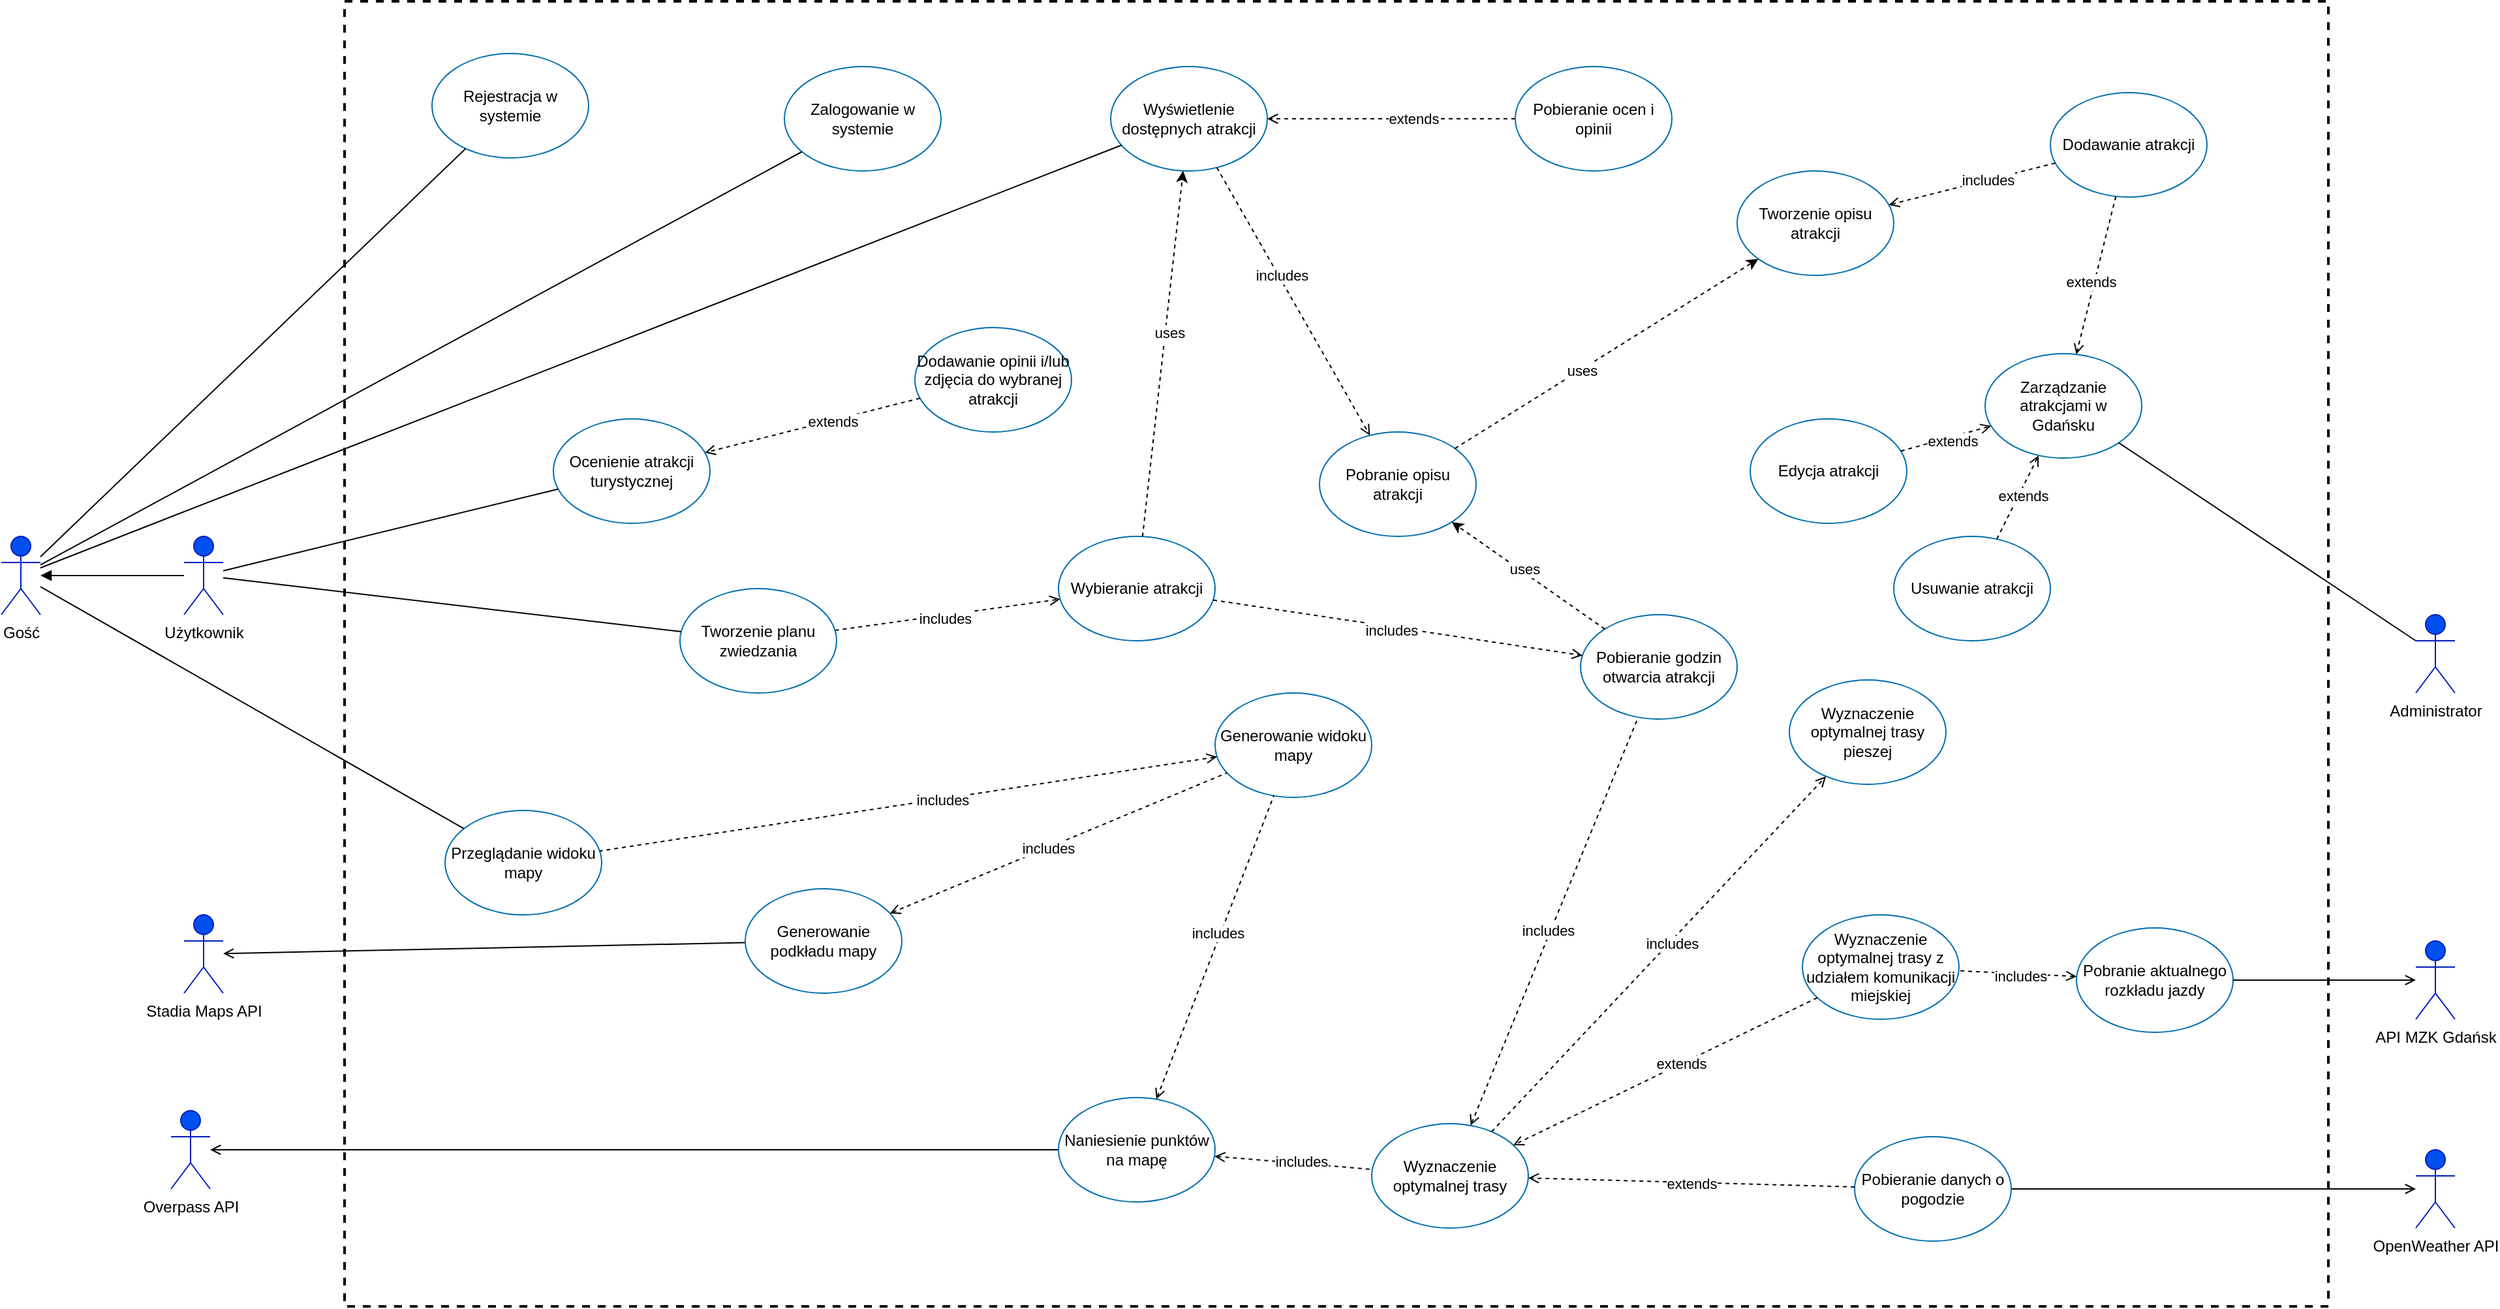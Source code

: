 <mxfile version="22.1.18" type="device">
  <diagram name="Page-1" id="C9d8MpuItcUvbLGoyvss">
    <mxGraphModel dx="4247" dy="3472" grid="1" gridSize="10" guides="1" tooltips="1" connect="1" arrows="1" fold="1" page="1" pageScale="1" pageWidth="827" pageHeight="1169" background="#ffffff" math="0" shadow="0">
      <root>
        <mxCell id="0" />
        <mxCell id="1" parent="0" />
        <mxCell id="7sf5Xx8Vd-Fm_SYYMnIb-26" value="" style="rounded=0;whiteSpace=wrap;html=1;fillColor=none;strokeWidth=2;dashed=1;" vertex="1" parent="1">
          <mxGeometry x="-1107" y="-2300" width="1520" height="1000" as="geometry" />
        </mxCell>
        <mxCell id="IalU3Qp8wOLGq1ezxt7x-2" value="API MZK Gdańsk" style="shape=umlActor;verticalLabelPosition=bottom;verticalAlign=top;html=1;outlineConnect=0;fillColor=#0050ef;fontColor=#000000;strokeColor=#001DBC;" parent="1" vertex="1">
          <mxGeometry x="480" y="-1580" width="30" height="60" as="geometry" />
        </mxCell>
        <mxCell id="IalU3Qp8wOLGq1ezxt7x-3" value="Użytkownik" style="shape=umlActor;verticalLabelPosition=bottom;verticalAlign=top;html=1;outlineConnect=0;fillColor=#0050ef;fontColor=#000000;strokeColor=#001DBC;" parent="1" vertex="1">
          <mxGeometry x="-1230" y="-1890" width="30" height="60" as="geometry" />
        </mxCell>
        <mxCell id="IalU3Qp8wOLGq1ezxt7x-4" value="Administrator" style="shape=umlActor;verticalLabelPosition=bottom;verticalAlign=top;html=1;outlineConnect=0;fillColor=#0050ef;fontColor=#000000;strokeColor=#001DBC;" parent="1" vertex="1">
          <mxGeometry x="480" y="-1830" width="30" height="60" as="geometry" />
        </mxCell>
        <mxCell id="IalU3Qp8wOLGq1ezxt7x-5" value="OpenWeather API" style="shape=umlActor;verticalLabelPosition=bottom;verticalAlign=top;html=1;outlineConnect=0;fontColor=#000000;fillColor=#0050ef;strokeColor=#001DBC;" parent="1" vertex="1">
          <mxGeometry x="480" y="-1420" width="30" height="60" as="geometry" />
        </mxCell>
        <mxCell id="IalU3Qp8wOLGq1ezxt7x-7" value="Overpass API" style="shape=umlActor;verticalLabelPosition=bottom;verticalAlign=top;html=1;outlineConnect=0;fillColor=#0050ef;fontColor=#000000;strokeColor=#001DBC;" parent="1" vertex="1">
          <mxGeometry x="-1240" y="-1450" width="30" height="60" as="geometry" />
        </mxCell>
        <mxCell id="IalU3Qp8wOLGq1ezxt7x-8" value="Stadia Maps API" style="shape=umlActor;verticalLabelPosition=bottom;verticalAlign=top;html=1;outlineConnect=0;fillColor=#0050ef;fontColor=#000000;strokeColor=#001DBC;" parent="1" vertex="1">
          <mxGeometry x="-1230" y="-1600" width="30" height="60" as="geometry" />
        </mxCell>
        <mxCell id="IalU3Qp8wOLGq1ezxt7x-14" value="&lt;font color=&quot;#000000&quot;&gt;Przeglądanie widoku mapy&lt;/font&gt;" style="ellipse;whiteSpace=wrap;html=1;fillColor=none;fontColor=default;strokeColor=#006EAF;labelBackgroundColor=none;labelBorderColor=none;labelPosition=center;verticalLabelPosition=middle;align=center;verticalAlign=middle;" parent="1" vertex="1">
          <mxGeometry x="-1030" y="-1680" width="120" height="80" as="geometry" />
        </mxCell>
        <mxCell id="IalU3Qp8wOLGq1ezxt7x-17" value="" style="endArrow=none;html=1;rounded=0;strokeColor=#000000;endFill=0;" parent="1" source="7sf5Xx8Vd-Fm_SYYMnIb-1" target="IalU3Qp8wOLGq1ezxt7x-14" edge="1">
          <mxGeometry width="50" height="50" relative="1" as="geometry">
            <mxPoint x="-220" y="-1690" as="sourcePoint" />
            <mxPoint x="-190" y="-1650" as="targetPoint" />
          </mxGeometry>
        </mxCell>
        <mxCell id="IalU3Qp8wOLGq1ezxt7x-18" value="&lt;font color=&quot;#000000&quot;&gt;Zarządzanie atrakcjami w Gdańsku&lt;/font&gt;" style="ellipse;whiteSpace=wrap;html=1;fillColor=none;fontColor=default;strokeColor=#006EAF;labelBackgroundColor=none;labelBorderColor=none;labelPosition=center;verticalLabelPosition=middle;align=center;verticalAlign=middle;" parent="1" vertex="1">
          <mxGeometry x="150" y="-2030" width="120" height="80" as="geometry" />
        </mxCell>
        <mxCell id="IalU3Qp8wOLGq1ezxt7x-20" value="" style="endArrow=none;html=1;rounded=0;strokeColor=#000000;endFill=0;" parent="1" source="IalU3Qp8wOLGq1ezxt7x-4" target="IalU3Qp8wOLGq1ezxt7x-18" edge="1">
          <mxGeometry width="50" height="50" relative="1" as="geometry">
            <mxPoint x="320" y="-1220" as="sourcePoint" />
            <mxPoint x="380" y="-1170" as="targetPoint" />
          </mxGeometry>
        </mxCell>
        <mxCell id="IalU3Qp8wOLGq1ezxt7x-21" value="&lt;font color=&quot;#000000&quot;&gt;Zalogowanie w systemie&lt;/font&gt;" style="ellipse;whiteSpace=wrap;html=1;fillColor=none;fontColor=default;strokeColor=#006EAF;labelBackgroundColor=none;labelBorderColor=none;labelPosition=center;verticalLabelPosition=middle;align=center;verticalAlign=middle;" parent="1" vertex="1">
          <mxGeometry x="-770" y="-2250" width="120" height="80" as="geometry" />
        </mxCell>
        <mxCell id="IalU3Qp8wOLGq1ezxt7x-22" value="&lt;font color=&quot;#000000&quot;&gt;Rejestracja w systemie&lt;/font&gt;" style="ellipse;whiteSpace=wrap;html=1;fillColor=none;fontColor=default;strokeColor=#006EAF;labelBackgroundColor=none;labelBorderColor=none;labelPosition=center;verticalLabelPosition=middle;align=center;verticalAlign=middle;" parent="1" vertex="1">
          <mxGeometry x="-1040" y="-2260" width="120" height="80" as="geometry" />
        </mxCell>
        <mxCell id="IalU3Qp8wOLGq1ezxt7x-23" value="" style="endArrow=none;html=1;rounded=0;strokeColor=#000000;endFill=0;" parent="1" source="7sf5Xx8Vd-Fm_SYYMnIb-1" target="IalU3Qp8wOLGq1ezxt7x-22" edge="1">
          <mxGeometry width="50" height="50" relative="1" as="geometry">
            <mxPoint x="-285.5" y="-1680" as="sourcePoint" />
            <mxPoint x="-184.5" y="-1600" as="targetPoint" />
          </mxGeometry>
        </mxCell>
        <mxCell id="IalU3Qp8wOLGq1ezxt7x-24" value="" style="endArrow=none;html=1;rounded=0;strokeColor=#000000;endFill=0;" parent="1" source="7sf5Xx8Vd-Fm_SYYMnIb-1" target="IalU3Qp8wOLGq1ezxt7x-21" edge="1">
          <mxGeometry width="50" height="50" relative="1" as="geometry">
            <mxPoint x="-241" y="-1740" as="sourcePoint" />
            <mxPoint x="-140" y="-1660" as="targetPoint" />
          </mxGeometry>
        </mxCell>
        <mxCell id="IalU3Qp8wOLGq1ezxt7x-25" value="&lt;font color=&quot;#000000&quot;&gt;Ocenienie atrakcji turystycznej&lt;/font&gt;" style="ellipse;whiteSpace=wrap;html=1;fillColor=none;fontColor=default;strokeColor=#006EAF;labelBackgroundColor=none;labelBorderColor=none;labelPosition=center;verticalLabelPosition=middle;align=center;verticalAlign=middle;" parent="1" vertex="1">
          <mxGeometry x="-947" y="-1980" width="120" height="80" as="geometry" />
        </mxCell>
        <mxCell id="IalU3Qp8wOLGq1ezxt7x-26" value="&lt;font color=&quot;#000000&quot;&gt;Wyświetlenie dostępnych atrakcji&lt;/font&gt;" style="ellipse;whiteSpace=wrap;html=1;fillColor=none;fontColor=default;strokeColor=#006EAF;labelBackgroundColor=none;labelBorderColor=none;labelPosition=center;verticalLabelPosition=middle;align=center;verticalAlign=middle;" parent="1" vertex="1">
          <mxGeometry x="-520" y="-2250" width="120" height="80" as="geometry" />
        </mxCell>
        <mxCell id="th1LVJvLsEBEdFRdq_l_-1" value="" style="endArrow=none;html=1;rounded=0;strokeColor=#000000;endFill=0;" parent="1" source="7sf5Xx8Vd-Fm_SYYMnIb-1" target="IalU3Qp8wOLGq1ezxt7x-26" edge="1">
          <mxGeometry width="50" height="50" relative="1" as="geometry">
            <mxPoint x="-210" y="-1720" as="sourcePoint" />
            <mxPoint x="-109" y="-1641" as="targetPoint" />
          </mxGeometry>
        </mxCell>
        <mxCell id="th1LVJvLsEBEdFRdq_l_-3" value="" style="endArrow=open;html=1;rounded=0;strokeColor=#000000;endFill=0;dashed=1;" parent="1" source="buizesCZviwUODSCSaA0-46" target="IalU3Qp8wOLGq1ezxt7x-26" edge="1">
          <mxGeometry width="50" height="50" relative="1" as="geometry">
            <mxPoint x="-740" y="-2260" as="sourcePoint" />
            <mxPoint x="-120" y="-1930" as="targetPoint" />
          </mxGeometry>
        </mxCell>
        <mxCell id="buizesCZviwUODSCSaA0-43" value="extends" style="edgeLabel;html=1;align=center;verticalAlign=middle;resizable=0;points=[];" parent="th1LVJvLsEBEdFRdq_l_-3" vertex="1" connectable="0">
          <mxGeometry x="-0.178" y="1" relative="1" as="geometry">
            <mxPoint y="-1" as="offset" />
          </mxGeometry>
        </mxCell>
        <mxCell id="th1LVJvLsEBEdFRdq_l_-4" value="&lt;font color=&quot;#000000&quot;&gt;Dodawanie opinii i/lub zdjęcia do wybranej atrakcji&lt;/font&gt;" style="ellipse;whiteSpace=wrap;html=1;fillColor=none;fontColor=default;strokeColor=#006EAF;labelBackgroundColor=none;labelBorderColor=none;labelPosition=center;verticalLabelPosition=middle;align=center;verticalAlign=middle;" parent="1" vertex="1">
          <mxGeometry x="-670" y="-2050" width="120" height="80" as="geometry" />
        </mxCell>
        <mxCell id="th1LVJvLsEBEdFRdq_l_-6" value="&lt;font color=&quot;#000000&quot;&gt;Wyznaczenie optymalnej trasy pieszej&lt;/font&gt;" style="ellipse;whiteSpace=wrap;html=1;fillColor=none;fontColor=default;strokeColor=#006EAF;labelBackgroundColor=none;labelBorderColor=none;labelPosition=center;verticalLabelPosition=middle;align=center;verticalAlign=middle;" parent="1" vertex="1">
          <mxGeometry y="-1780" width="120" height="80" as="geometry" />
        </mxCell>
        <mxCell id="th1LVJvLsEBEdFRdq_l_-7" value="" style="endArrow=open;html=1;rounded=0;strokeColor=#000000;endFill=0;dashed=1;" parent="1" source="buizesCZviwUODSCSaA0-52" target="buizesCZviwUODSCSaA0-49" edge="1">
          <mxGeometry width="50" height="50" relative="1" as="geometry">
            <mxPoint x="-261.033" y="-1656.885" as="sourcePoint" />
            <mxPoint x="-220" y="-1680" as="targetPoint" />
          </mxGeometry>
        </mxCell>
        <mxCell id="buizesCZviwUODSCSaA0-59" value="includes" style="edgeLabel;html=1;align=center;verticalAlign=middle;resizable=0;points=[];" parent="th1LVJvLsEBEdFRdq_l_-7" vertex="1" connectable="0">
          <mxGeometry x="-0.033" y="-2" relative="1" as="geometry">
            <mxPoint as="offset" />
          </mxGeometry>
        </mxCell>
        <mxCell id="th1LVJvLsEBEdFRdq_l_-8" value="&lt;font color=&quot;#000000&quot;&gt;Wyznaczenie optymalnej trasy z udziałem komunikacji miejskiej&lt;/font&gt;" style="ellipse;whiteSpace=wrap;html=1;fillColor=none;fontColor=default;strokeColor=#006EAF;labelBackgroundColor=none;labelBorderColor=none;labelPosition=center;verticalLabelPosition=middle;align=center;verticalAlign=middle;" parent="1" vertex="1">
          <mxGeometry x="10" y="-1600" width="120" height="80" as="geometry" />
        </mxCell>
        <mxCell id="th1LVJvLsEBEdFRdq_l_-11" value="&lt;font color=&quot;#000000&quot;&gt;Pobranie aktualnego rozkładu jazdy&lt;/font&gt;" style="ellipse;whiteSpace=wrap;html=1;fillColor=none;fontColor=default;strokeColor=#006EAF;labelBackgroundColor=none;labelBorderColor=none;labelPosition=center;verticalLabelPosition=middle;align=center;verticalAlign=middle;" parent="1" vertex="1">
          <mxGeometry x="220" y="-1590" width="120" height="80" as="geometry" />
        </mxCell>
        <mxCell id="th1LVJvLsEBEdFRdq_l_-12" value="" style="endArrow=open;html=1;rounded=0;strokeColor=#000000;endFill=0;" parent="1" source="th1LVJvLsEBEdFRdq_l_-14" target="IalU3Qp8wOLGq1ezxt7x-5" edge="1">
          <mxGeometry width="50" height="50" relative="1" as="geometry">
            <mxPoint x="210" y="-1580" as="sourcePoint" />
            <mxPoint x="280" y="-1210" as="targetPoint" />
          </mxGeometry>
        </mxCell>
        <mxCell id="th1LVJvLsEBEdFRdq_l_-13" value="" style="endArrow=none;html=1;rounded=0;strokeColor=#000000;endFill=0;dashed=1;startArrow=open;startFill=0;" parent="1" source="th1LVJvLsEBEdFRdq_l_-11" target="th1LVJvLsEBEdFRdq_l_-8" edge="1">
          <mxGeometry width="50" height="50" relative="1" as="geometry">
            <mxPoint x="125" y="-1500" as="sourcePoint" />
            <mxPoint x="75" y="-1500" as="targetPoint" />
          </mxGeometry>
        </mxCell>
        <mxCell id="buizesCZviwUODSCSaA0-40" value="includes" style="edgeLabel;html=1;align=center;verticalAlign=middle;resizable=0;points=[];" parent="th1LVJvLsEBEdFRdq_l_-13" vertex="1" connectable="0">
          <mxGeometry x="-0.052" y="2" relative="1" as="geometry">
            <mxPoint as="offset" />
          </mxGeometry>
        </mxCell>
        <mxCell id="th1LVJvLsEBEdFRdq_l_-14" value="&lt;font color=&quot;#000000&quot;&gt;Pobieranie danych o pogodzie&lt;/font&gt;" style="ellipse;whiteSpace=wrap;html=1;fillColor=none;fontColor=default;strokeColor=#006EAF;labelBackgroundColor=none;labelBorderColor=none;labelPosition=center;verticalLabelPosition=middle;align=center;verticalAlign=middle;" parent="1" vertex="1">
          <mxGeometry x="50" y="-1430" width="120" height="80" as="geometry" />
        </mxCell>
        <mxCell id="th1LVJvLsEBEdFRdq_l_-15" value="" style="endArrow=open;html=1;rounded=0;strokeColor=#000000;endFill=0;" parent="1" source="th1LVJvLsEBEdFRdq_l_-11" target="IalU3Qp8wOLGq1ezxt7x-2" edge="1">
          <mxGeometry width="50" height="50" relative="1" as="geometry">
            <mxPoint x="250" y="-1450" as="sourcePoint" />
            <mxPoint x="150" y="-1400" as="targetPoint" />
          </mxGeometry>
        </mxCell>
        <mxCell id="th1LVJvLsEBEdFRdq_l_-18" value="" style="endArrow=open;html=1;rounded=0;strokeColor=#000000;endFill=0;dashed=1;startArrow=none;startFill=0;" parent="1" source="th1LVJvLsEBEdFRdq_l_-14" target="buizesCZviwUODSCSaA0-8" edge="1">
          <mxGeometry width="50" height="50" relative="1" as="geometry">
            <mxPoint x="70" y="-1585" as="sourcePoint" />
            <mxPoint x="20" y="-1635" as="targetPoint" />
          </mxGeometry>
        </mxCell>
        <mxCell id="buizesCZviwUODSCSaA0-33" value="extends" style="edgeLabel;html=1;align=center;verticalAlign=middle;resizable=0;points=[];" parent="th1LVJvLsEBEdFRdq_l_-18" vertex="1" connectable="0">
          <mxGeometry x="0.004" y="1" relative="1" as="geometry">
            <mxPoint as="offset" />
          </mxGeometry>
        </mxCell>
        <mxCell id="th1LVJvLsEBEdFRdq_l_-19" value="&lt;font color=&quot;#000000&quot;&gt;Generowanie widoku mapy&lt;/font&gt;" style="ellipse;whiteSpace=wrap;html=1;fillColor=none;fontColor=default;strokeColor=#006EAF;labelBackgroundColor=none;labelBorderColor=none;labelPosition=center;verticalLabelPosition=middle;align=center;verticalAlign=middle;" parent="1" vertex="1">
          <mxGeometry x="-440" y="-1770" width="120" height="80" as="geometry" />
        </mxCell>
        <mxCell id="th1LVJvLsEBEdFRdq_l_-20" value="" style="endArrow=none;html=1;rounded=0;strokeColor=#000000;endFill=0;dashed=1;startArrow=open;startFill=0;" parent="1" source="th1LVJvLsEBEdFRdq_l_-19" target="IalU3Qp8wOLGq1ezxt7x-14" edge="1">
          <mxGeometry width="50" height="50" relative="1" as="geometry">
            <mxPoint x="-17" y="-1350" as="sourcePoint" />
            <mxPoint x="75" y="-1158" as="targetPoint" />
          </mxGeometry>
        </mxCell>
        <mxCell id="buizesCZviwUODSCSaA0-39" value="includes" style="edgeLabel;html=1;align=center;verticalAlign=middle;resizable=0;points=[];" parent="th1LVJvLsEBEdFRdq_l_-20" vertex="1" connectable="0">
          <mxGeometry x="-0.11" y="1" relative="1" as="geometry">
            <mxPoint as="offset" />
          </mxGeometry>
        </mxCell>
        <mxCell id="th1LVJvLsEBEdFRdq_l_-21" value="" style="endArrow=open;html=1;rounded=0;strokeColor=#000000;endFill=0;" parent="1" source="th1LVJvLsEBEdFRdq_l_-23" target="IalU3Qp8wOLGq1ezxt7x-8" edge="1">
          <mxGeometry width="50" height="50" relative="1" as="geometry">
            <mxPoint x="-350" y="-1280" as="sourcePoint" />
            <mxPoint x="-208" y="-1290" as="targetPoint" />
          </mxGeometry>
        </mxCell>
        <mxCell id="th1LVJvLsEBEdFRdq_l_-22" value="" style="endArrow=open;html=1;rounded=0;strokeColor=#000000;endFill=0;" parent="1" source="th1LVJvLsEBEdFRdq_l_-24" target="IalU3Qp8wOLGq1ezxt7x-7" edge="1">
          <mxGeometry width="50" height="50" relative="1" as="geometry">
            <mxPoint x="-105" y="-1280" as="sourcePoint" />
            <mxPoint x="190" y="-1180" as="targetPoint" />
          </mxGeometry>
        </mxCell>
        <mxCell id="th1LVJvLsEBEdFRdq_l_-23" value="&lt;font color=&quot;#000000&quot;&gt;Generowanie podkładu mapy&lt;/font&gt;" style="ellipse;whiteSpace=wrap;html=1;fillColor=none;fontColor=default;strokeColor=#006EAF;labelBackgroundColor=none;labelBorderColor=none;labelPosition=center;verticalLabelPosition=middle;align=center;verticalAlign=middle;" parent="1" vertex="1">
          <mxGeometry x="-800" y="-1620" width="120" height="80" as="geometry" />
        </mxCell>
        <mxCell id="th1LVJvLsEBEdFRdq_l_-24" value="&lt;font color=&quot;#000000&quot;&gt;Naniesienie punktów na mapę&lt;/font&gt;" style="ellipse;whiteSpace=wrap;html=1;fillColor=none;fontColor=default;strokeColor=#006EAF;labelBackgroundColor=none;labelBorderColor=none;labelPosition=center;verticalLabelPosition=middle;align=center;verticalAlign=middle;" parent="1" vertex="1">
          <mxGeometry x="-560" y="-1460" width="120" height="80" as="geometry" />
        </mxCell>
        <mxCell id="th1LVJvLsEBEdFRdq_l_-25" value="" style="endArrow=none;html=1;rounded=0;strokeColor=#000000;endFill=0;dashed=1;startArrow=open;startFill=0;" parent="1" source="th1LVJvLsEBEdFRdq_l_-24" target="th1LVJvLsEBEdFRdq_l_-19" edge="1">
          <mxGeometry width="50" height="50" relative="1" as="geometry">
            <mxPoint x="-120" y="-1350" as="sourcePoint" />
            <mxPoint x="-190" y="-1320" as="targetPoint" />
          </mxGeometry>
        </mxCell>
        <mxCell id="buizesCZviwUODSCSaA0-37" value="includes" style="edgeLabel;html=1;align=center;verticalAlign=middle;resizable=0;points=[];" parent="th1LVJvLsEBEdFRdq_l_-25" vertex="1" connectable="0">
          <mxGeometry x="0.089" y="2" relative="1" as="geometry">
            <mxPoint as="offset" />
          </mxGeometry>
        </mxCell>
        <mxCell id="buizesCZviwUODSCSaA0-4" value="" style="endArrow=none;html=1;rounded=0;strokeColor=#000000;endFill=0;dashed=1;startArrow=open;startFill=0;" parent="1" source="th1LVJvLsEBEdFRdq_l_-23" target="th1LVJvLsEBEdFRdq_l_-19" edge="1">
          <mxGeometry width="50" height="50" relative="1" as="geometry">
            <mxPoint x="-150" y="-1360" as="sourcePoint" />
            <mxPoint x="-212" y="-1360" as="targetPoint" />
          </mxGeometry>
        </mxCell>
        <mxCell id="buizesCZviwUODSCSaA0-38" value="includes" style="edgeLabel;html=1;align=center;verticalAlign=middle;resizable=0;points=[];" parent="buizesCZviwUODSCSaA0-4" vertex="1" connectable="0">
          <mxGeometry x="-0.063" relative="1" as="geometry">
            <mxPoint as="offset" />
          </mxGeometry>
        </mxCell>
        <mxCell id="buizesCZviwUODSCSaA0-8" value="&lt;font color=&quot;#000000&quot;&gt;Wyznaczenie optymalnej trasy&lt;br&gt;&lt;/font&gt;" style="ellipse;whiteSpace=wrap;html=1;fillColor=none;fontColor=default;strokeColor=#006EAF;labelBackgroundColor=none;labelBorderColor=none;labelPosition=center;verticalLabelPosition=middle;align=center;verticalAlign=middle;" parent="1" vertex="1">
          <mxGeometry x="-320" y="-1440" width="120" height="80" as="geometry" />
        </mxCell>
        <mxCell id="buizesCZviwUODSCSaA0-9" value="" style="endArrow=open;html=1;rounded=0;strokeColor=#000000;endFill=0;dashed=1;" parent="1" source="buizesCZviwUODSCSaA0-8" target="th1LVJvLsEBEdFRdq_l_-6" edge="1">
          <mxGeometry width="50" height="50" relative="1" as="geometry">
            <mxPoint x="-90" y="-1620" as="sourcePoint" />
            <mxPoint x="-110" y="-1420" as="targetPoint" />
          </mxGeometry>
        </mxCell>
        <mxCell id="buizesCZviwUODSCSaA0-34" value="includes" style="edgeLabel;html=1;align=center;verticalAlign=middle;resizable=0;points=[];" parent="buizesCZviwUODSCSaA0-9" vertex="1" connectable="0">
          <mxGeometry x="0.067" y="-2" relative="1" as="geometry">
            <mxPoint as="offset" />
          </mxGeometry>
        </mxCell>
        <mxCell id="buizesCZviwUODSCSaA0-10" value="" style="endArrow=open;html=1;rounded=0;strokeColor=#000000;endFill=0;dashed=1;" parent="1" source="th1LVJvLsEBEdFRdq_l_-8" target="buizesCZviwUODSCSaA0-8" edge="1">
          <mxGeometry width="50" height="50" relative="1" as="geometry">
            <mxPoint x="-80" y="-1674" as="sourcePoint" />
            <mxPoint x="-120" y="-1676" as="targetPoint" />
          </mxGeometry>
        </mxCell>
        <mxCell id="buizesCZviwUODSCSaA0-35" value="extends" style="edgeLabel;html=1;align=center;verticalAlign=middle;resizable=0;points=[];" parent="buizesCZviwUODSCSaA0-10" vertex="1" connectable="0">
          <mxGeometry x="-0.103" relative="1" as="geometry">
            <mxPoint as="offset" />
          </mxGeometry>
        </mxCell>
        <mxCell id="buizesCZviwUODSCSaA0-12" value="&lt;font color=&quot;#000000&quot;&gt;Pobieranie godzin otwarcia atrakcji&lt;br&gt;&lt;/font&gt;" style="ellipse;whiteSpace=wrap;html=1;fillColor=none;fontColor=default;strokeColor=#006EAF;labelBackgroundColor=none;labelBorderColor=none;labelPosition=center;verticalLabelPosition=middle;align=center;verticalAlign=middle;" parent="1" vertex="1">
          <mxGeometry x="-160" y="-1830" width="120" height="80" as="geometry" />
        </mxCell>
        <mxCell id="buizesCZviwUODSCSaA0-21" value="&lt;font color=&quot;#000000&quot;&gt;Dodawanie atrakcji&lt;/font&gt;" style="ellipse;whiteSpace=wrap;html=1;fillColor=none;fontColor=default;strokeColor=#006EAF;labelBackgroundColor=none;labelBorderColor=none;labelPosition=center;verticalLabelPosition=middle;align=center;verticalAlign=middle;" parent="1" vertex="1">
          <mxGeometry x="200" y="-2230" width="120" height="80" as="geometry" />
        </mxCell>
        <mxCell id="buizesCZviwUODSCSaA0-22" value="&lt;font color=&quot;#000000&quot;&gt;Usuwanie atrakcji&lt;/font&gt;" style="ellipse;whiteSpace=wrap;html=1;fillColor=none;fontColor=default;strokeColor=#006EAF;labelBackgroundColor=none;labelBorderColor=none;labelPosition=center;verticalLabelPosition=middle;align=center;verticalAlign=middle;" parent="1" vertex="1">
          <mxGeometry x="80" y="-1890" width="120" height="80" as="geometry" />
        </mxCell>
        <mxCell id="buizesCZviwUODSCSaA0-23" value="&lt;font color=&quot;#000000&quot;&gt;Edycja atrakcji&lt;/font&gt;" style="ellipse;whiteSpace=wrap;html=1;fillColor=none;fontColor=default;strokeColor=#006EAF;labelBackgroundColor=none;labelBorderColor=none;labelPosition=center;verticalLabelPosition=middle;align=center;verticalAlign=middle;" parent="1" vertex="1">
          <mxGeometry x="-30" y="-1980" width="120" height="80" as="geometry" />
        </mxCell>
        <mxCell id="buizesCZviwUODSCSaA0-27" value="" style="endArrow=open;html=1;rounded=0;strokeColor=#000000;endFill=0;dashed=1;" parent="1" source="buizesCZviwUODSCSaA0-22" target="IalU3Qp8wOLGq1ezxt7x-18" edge="1">
          <mxGeometry width="50" height="50" relative="1" as="geometry">
            <mxPoint x="390" y="-1768" as="sourcePoint" />
            <mxPoint x="299" y="-1757" as="targetPoint" />
          </mxGeometry>
        </mxCell>
        <mxCell id="buizesCZviwUODSCSaA0-28" value="extends" style="edgeLabel;html=1;align=center;verticalAlign=middle;resizable=0;points=[];" parent="buizesCZviwUODSCSaA0-27" vertex="1" connectable="0">
          <mxGeometry x="0.095" y="-3" relative="1" as="geometry">
            <mxPoint as="offset" />
          </mxGeometry>
        </mxCell>
        <mxCell id="buizesCZviwUODSCSaA0-29" value="" style="endArrow=open;html=1;rounded=0;strokeColor=#000000;endFill=0;dashed=1;" parent="1" source="buizesCZviwUODSCSaA0-21" target="IalU3Qp8wOLGq1ezxt7x-18" edge="1">
          <mxGeometry width="50" height="50" relative="1" as="geometry">
            <mxPoint x="301" y="-1675" as="sourcePoint" />
            <mxPoint x="269" y="-1715" as="targetPoint" />
          </mxGeometry>
        </mxCell>
        <mxCell id="buizesCZviwUODSCSaA0-30" value="extends" style="edgeLabel;html=1;align=center;verticalAlign=middle;resizable=0;points=[];" parent="buizesCZviwUODSCSaA0-29" vertex="1" connectable="0">
          <mxGeometry x="0.095" y="-3" relative="1" as="geometry">
            <mxPoint as="offset" />
          </mxGeometry>
        </mxCell>
        <mxCell id="buizesCZviwUODSCSaA0-31" value="" style="endArrow=open;html=1;rounded=0;strokeColor=#000000;endFill=0;dashed=1;" parent="1" source="buizesCZviwUODSCSaA0-23" target="IalU3Qp8wOLGq1ezxt7x-18" edge="1">
          <mxGeometry width="50" height="50" relative="1" as="geometry">
            <mxPoint x="301" y="-1675" as="sourcePoint" />
            <mxPoint x="269" y="-1715" as="targetPoint" />
          </mxGeometry>
        </mxCell>
        <mxCell id="buizesCZviwUODSCSaA0-32" value="extends" style="edgeLabel;html=1;align=center;verticalAlign=middle;resizable=0;points=[];" parent="buizesCZviwUODSCSaA0-31" vertex="1" connectable="0">
          <mxGeometry x="0.095" y="-3" relative="1" as="geometry">
            <mxPoint as="offset" />
          </mxGeometry>
        </mxCell>
        <mxCell id="buizesCZviwUODSCSaA0-44" value="" style="endArrow=open;html=1;rounded=0;strokeColor=#000000;endFill=0;dashed=1;" parent="1" source="th1LVJvLsEBEdFRdq_l_-4" target="IalU3Qp8wOLGq1ezxt7x-25" edge="1">
          <mxGeometry width="50" height="50" relative="1" as="geometry">
            <mxPoint x="-58" y="-1932" as="sourcePoint" />
            <mxPoint x="-10" y="-1850" as="targetPoint" />
          </mxGeometry>
        </mxCell>
        <mxCell id="buizesCZviwUODSCSaA0-45" value="extends" style="edgeLabel;html=1;align=center;verticalAlign=middle;resizable=0;points=[];" parent="buizesCZviwUODSCSaA0-44" vertex="1" connectable="0">
          <mxGeometry x="-0.178" y="1" relative="1" as="geometry">
            <mxPoint y="-1" as="offset" />
          </mxGeometry>
        </mxCell>
        <mxCell id="buizesCZviwUODSCSaA0-46" value="&lt;font color=&quot;#000000&quot;&gt;Pobieranie ocen i opinii&lt;/font&gt;" style="ellipse;whiteSpace=wrap;html=1;fillColor=none;fontColor=default;strokeColor=#006EAF;labelBackgroundColor=none;labelBorderColor=none;labelPosition=center;verticalLabelPosition=middle;align=center;verticalAlign=middle;" parent="1" vertex="1">
          <mxGeometry x="-210" y="-2250" width="120" height="80" as="geometry" />
        </mxCell>
        <mxCell id="buizesCZviwUODSCSaA0-49" value="&lt;font color=&quot;#000000&quot;&gt;Wybieranie atrakcji&lt;/font&gt;" style="ellipse;whiteSpace=wrap;html=1;fillColor=none;fontColor=default;strokeColor=#006EAF;labelBackgroundColor=none;labelBorderColor=none;labelPosition=center;verticalLabelPosition=middle;align=center;verticalAlign=middle;" parent="1" vertex="1">
          <mxGeometry x="-560" y="-1890" width="120" height="80" as="geometry" />
        </mxCell>
        <mxCell id="buizesCZviwUODSCSaA0-52" value="Tworzenie planu zwiedzania" style="ellipse;whiteSpace=wrap;html=1;fillColor=none;fontColor=default;strokeColor=#006EAF;labelBackgroundColor=none;labelBorderColor=none;labelPosition=center;verticalLabelPosition=middle;align=center;verticalAlign=middle;" parent="1" vertex="1">
          <mxGeometry x="-850" y="-1850" width="120" height="80" as="geometry" />
        </mxCell>
        <mxCell id="buizesCZviwUODSCSaA0-56" value="" style="endArrow=none;html=1;rounded=0;strokeColor=#000000;endFill=0;" parent="1" source="IalU3Qp8wOLGq1ezxt7x-3" target="buizesCZviwUODSCSaA0-52" edge="1">
          <mxGeometry width="50" height="50" relative="1" as="geometry">
            <mxPoint x="-223" y="-1849" as="sourcePoint" />
            <mxPoint x="-247" y="-1921" as="targetPoint" />
          </mxGeometry>
        </mxCell>
        <mxCell id="buizesCZviwUODSCSaA0-62" value="" style="endArrow=classic;html=1;rounded=0;strokeColor=#000000;endFill=1;dashed=1;" parent="1" source="buizesCZviwUODSCSaA0-49" target="IalU3Qp8wOLGq1ezxt7x-26" edge="1">
          <mxGeometry width="50" height="50" relative="1" as="geometry">
            <mxPoint x="-240" y="-1890" as="sourcePoint" />
            <mxPoint x="-320" y="-1820" as="targetPoint" />
          </mxGeometry>
        </mxCell>
        <mxCell id="7sf5Xx8Vd-Fm_SYYMnIb-20" value="uses" style="edgeLabel;html=1;align=center;verticalAlign=middle;resizable=0;points=[];" vertex="1" connectable="0" parent="buizesCZviwUODSCSaA0-62">
          <mxGeometry x="0.116" y="-3" relative="1" as="geometry">
            <mxPoint as="offset" />
          </mxGeometry>
        </mxCell>
        <mxCell id="buizesCZviwUODSCSaA0-63" value="&lt;font color=&quot;#000000&quot;&gt;Tworzenie opisu atrakcji&lt;/font&gt;" style="ellipse;whiteSpace=wrap;html=1;fillColor=none;fontColor=default;strokeColor=#006EAF;labelBackgroundColor=none;labelBorderColor=none;labelPosition=center;verticalLabelPosition=middle;align=center;verticalAlign=middle;" parent="1" vertex="1">
          <mxGeometry x="-40" y="-2170" width="120" height="80" as="geometry" />
        </mxCell>
        <mxCell id="7sf5Xx8Vd-Fm_SYYMnIb-1" value="Gość" style="shape=umlActor;verticalLabelPosition=bottom;verticalAlign=top;html=1;outlineConnect=0;fillColor=#0050ef;fontColor=#000000;strokeColor=#001DBC;" vertex="1" parent="1">
          <mxGeometry x="-1370" y="-1890" width="30" height="60" as="geometry" />
        </mxCell>
        <mxCell id="7sf5Xx8Vd-Fm_SYYMnIb-2" value="" style="endArrow=none;html=1;rounded=0;strokeColor=#000000;endFill=0;" edge="1" parent="1" source="IalU3Qp8wOLGq1ezxt7x-3" target="IalU3Qp8wOLGq1ezxt7x-25">
          <mxGeometry width="50" height="50" relative="1" as="geometry">
            <mxPoint x="-825" y="-1770" as="sourcePoint" />
            <mxPoint x="-687" y="-1954" as="targetPoint" />
          </mxGeometry>
        </mxCell>
        <mxCell id="7sf5Xx8Vd-Fm_SYYMnIb-3" value="&lt;font color=&quot;#000000&quot;&gt;Pobranie opisu atrakcji&lt;/font&gt;" style="ellipse;whiteSpace=wrap;html=1;fillColor=none;fontColor=default;strokeColor=#006EAF;labelBackgroundColor=none;labelBorderColor=none;labelPosition=center;verticalLabelPosition=middle;align=center;verticalAlign=middle;" vertex="1" parent="1">
          <mxGeometry x="-360" y="-1970" width="120" height="80" as="geometry" />
        </mxCell>
        <mxCell id="7sf5Xx8Vd-Fm_SYYMnIb-4" value="" style="endArrow=classic;html=1;rounded=0;strokeColor=#000000;endFill=1;dashed=1;" edge="1" parent="1" source="7sf5Xx8Vd-Fm_SYYMnIb-3" target="buizesCZviwUODSCSaA0-63">
          <mxGeometry width="50" height="50" relative="1" as="geometry">
            <mxPoint x="-281" y="-1592" as="sourcePoint" />
            <mxPoint x="-249" y="-1588" as="targetPoint" />
          </mxGeometry>
        </mxCell>
        <mxCell id="7sf5Xx8Vd-Fm_SYYMnIb-18" value="uses" style="edgeLabel;html=1;align=center;verticalAlign=middle;resizable=0;points=[];" vertex="1" connectable="0" parent="7sf5Xx8Vd-Fm_SYYMnIb-4">
          <mxGeometry x="-0.167" y="-1" relative="1" as="geometry">
            <mxPoint as="offset" />
          </mxGeometry>
        </mxCell>
        <mxCell id="7sf5Xx8Vd-Fm_SYYMnIb-5" value="" style="endArrow=open;html=1;rounded=0;strokeColor=#000000;endFill=0;dashed=1;" edge="1" parent="1" source="IalU3Qp8wOLGq1ezxt7x-26" target="7sf5Xx8Vd-Fm_SYYMnIb-3">
          <mxGeometry width="50" height="50" relative="1" as="geometry">
            <mxPoint x="-486" y="-1827" as="sourcePoint" />
            <mxPoint x="-314" y="-1933" as="targetPoint" />
          </mxGeometry>
        </mxCell>
        <mxCell id="7sf5Xx8Vd-Fm_SYYMnIb-6" value="includes" style="edgeLabel;html=1;align=center;verticalAlign=middle;resizable=0;points=[];" vertex="1" connectable="0" parent="7sf5Xx8Vd-Fm_SYYMnIb-5">
          <mxGeometry x="-0.178" y="1" relative="1" as="geometry">
            <mxPoint y="-1" as="offset" />
          </mxGeometry>
        </mxCell>
        <mxCell id="7sf5Xx8Vd-Fm_SYYMnIb-7" value="" style="endArrow=open;html=1;rounded=0;strokeColor=#000000;endFill=0;dashed=1;" edge="1" parent="1" source="buizesCZviwUODSCSaA0-49" target="buizesCZviwUODSCSaA0-12">
          <mxGeometry width="50" height="50" relative="1" as="geometry">
            <mxPoint x="-560" y="-1738" as="sourcePoint" />
            <mxPoint x="-480" y="-1702" as="targetPoint" />
          </mxGeometry>
        </mxCell>
        <mxCell id="7sf5Xx8Vd-Fm_SYYMnIb-8" value="includes" style="edgeLabel;html=1;align=center;verticalAlign=middle;resizable=0;points=[];" vertex="1" connectable="0" parent="7sf5Xx8Vd-Fm_SYYMnIb-7">
          <mxGeometry x="-0.033" y="-2" relative="1" as="geometry">
            <mxPoint as="offset" />
          </mxGeometry>
        </mxCell>
        <mxCell id="7sf5Xx8Vd-Fm_SYYMnIb-9" value="" style="endArrow=none;html=1;rounded=0;strokeColor=#000000;endFill=0;dashed=1;startArrow=open;startFill=0;" edge="1" parent="1" source="buizesCZviwUODSCSaA0-8" target="buizesCZviwUODSCSaA0-12">
          <mxGeometry width="50" height="50" relative="1" as="geometry">
            <mxPoint x="302" y="-1491" as="sourcePoint" />
            <mxPoint x="-330" y="-1580" as="targetPoint" />
          </mxGeometry>
        </mxCell>
        <mxCell id="7sf5Xx8Vd-Fm_SYYMnIb-10" value="includes" style="edgeLabel;html=1;align=center;verticalAlign=middle;resizable=0;points=[];" vertex="1" connectable="0" parent="7sf5Xx8Vd-Fm_SYYMnIb-9">
          <mxGeometry x="-0.052" y="2" relative="1" as="geometry">
            <mxPoint as="offset" />
          </mxGeometry>
        </mxCell>
        <mxCell id="7sf5Xx8Vd-Fm_SYYMnIb-11" value="" style="endArrow=classic;html=1;rounded=0;strokeColor=#000000;endFill=1;dashed=1;" edge="1" parent="1" source="buizesCZviwUODSCSaA0-12" target="7sf5Xx8Vd-Fm_SYYMnIb-3">
          <mxGeometry width="50" height="50" relative="1" as="geometry">
            <mxPoint x="-55" y="-1941" as="sourcePoint" />
            <mxPoint x="15" y="-1759" as="targetPoint" />
          </mxGeometry>
        </mxCell>
        <mxCell id="7sf5Xx8Vd-Fm_SYYMnIb-19" value="uses" style="edgeLabel;html=1;align=center;verticalAlign=middle;resizable=0;points=[];" vertex="1" connectable="0" parent="7sf5Xx8Vd-Fm_SYYMnIb-11">
          <mxGeometry x="0.075" y="-2" relative="1" as="geometry">
            <mxPoint as="offset" />
          </mxGeometry>
        </mxCell>
        <mxCell id="7sf5Xx8Vd-Fm_SYYMnIb-13" value="" style="endArrow=none;html=1;rounded=0;strokeColor=#000000;endFill=0;dashed=1;startArrow=open;startFill=0;" edge="1" parent="1" source="th1LVJvLsEBEdFRdq_l_-24" target="buizesCZviwUODSCSaA0-8">
          <mxGeometry width="50" height="50" relative="1" as="geometry">
            <mxPoint x="-893" y="-1347" as="sourcePoint" />
            <mxPoint x="-832" y="-1453" as="targetPoint" />
          </mxGeometry>
        </mxCell>
        <mxCell id="7sf5Xx8Vd-Fm_SYYMnIb-14" value="includes" style="edgeLabel;html=1;align=center;verticalAlign=middle;resizable=0;points=[];" vertex="1" connectable="0" parent="7sf5Xx8Vd-Fm_SYYMnIb-13">
          <mxGeometry x="0.089" y="2" relative="1" as="geometry">
            <mxPoint as="offset" />
          </mxGeometry>
        </mxCell>
        <mxCell id="7sf5Xx8Vd-Fm_SYYMnIb-16" value="" style="endArrow=block;html=1;rounded=0;strokeColor=#000000;endFill=1;startArrow=none;startFill=0;" edge="1" parent="1" source="IalU3Qp8wOLGq1ezxt7x-3" target="7sf5Xx8Vd-Fm_SYYMnIb-1">
          <mxGeometry width="50" height="50" relative="1" as="geometry">
            <mxPoint x="-977" y="-1810" as="sourcePoint" />
            <mxPoint x="-998" y="-2160" as="targetPoint" />
          </mxGeometry>
        </mxCell>
        <mxCell id="7sf5Xx8Vd-Fm_SYYMnIb-21" value="" style="endArrow=open;html=1;rounded=0;strokeColor=#000000;endFill=0;dashed=1;" edge="1" parent="1" source="buizesCZviwUODSCSaA0-21" target="buizesCZviwUODSCSaA0-63">
          <mxGeometry width="50" height="50" relative="1" as="geometry">
            <mxPoint x="230" y="-2090" as="sourcePoint" />
            <mxPoint x="488" y="-2028" as="targetPoint" />
          </mxGeometry>
        </mxCell>
        <mxCell id="7sf5Xx8Vd-Fm_SYYMnIb-22" value="includes" style="edgeLabel;html=1;align=center;verticalAlign=middle;resizable=0;points=[];" vertex="1" connectable="0" parent="7sf5Xx8Vd-Fm_SYYMnIb-21">
          <mxGeometry x="-0.178" y="1" relative="1" as="geometry">
            <mxPoint y="-1" as="offset" />
          </mxGeometry>
        </mxCell>
      </root>
    </mxGraphModel>
  </diagram>
</mxfile>
